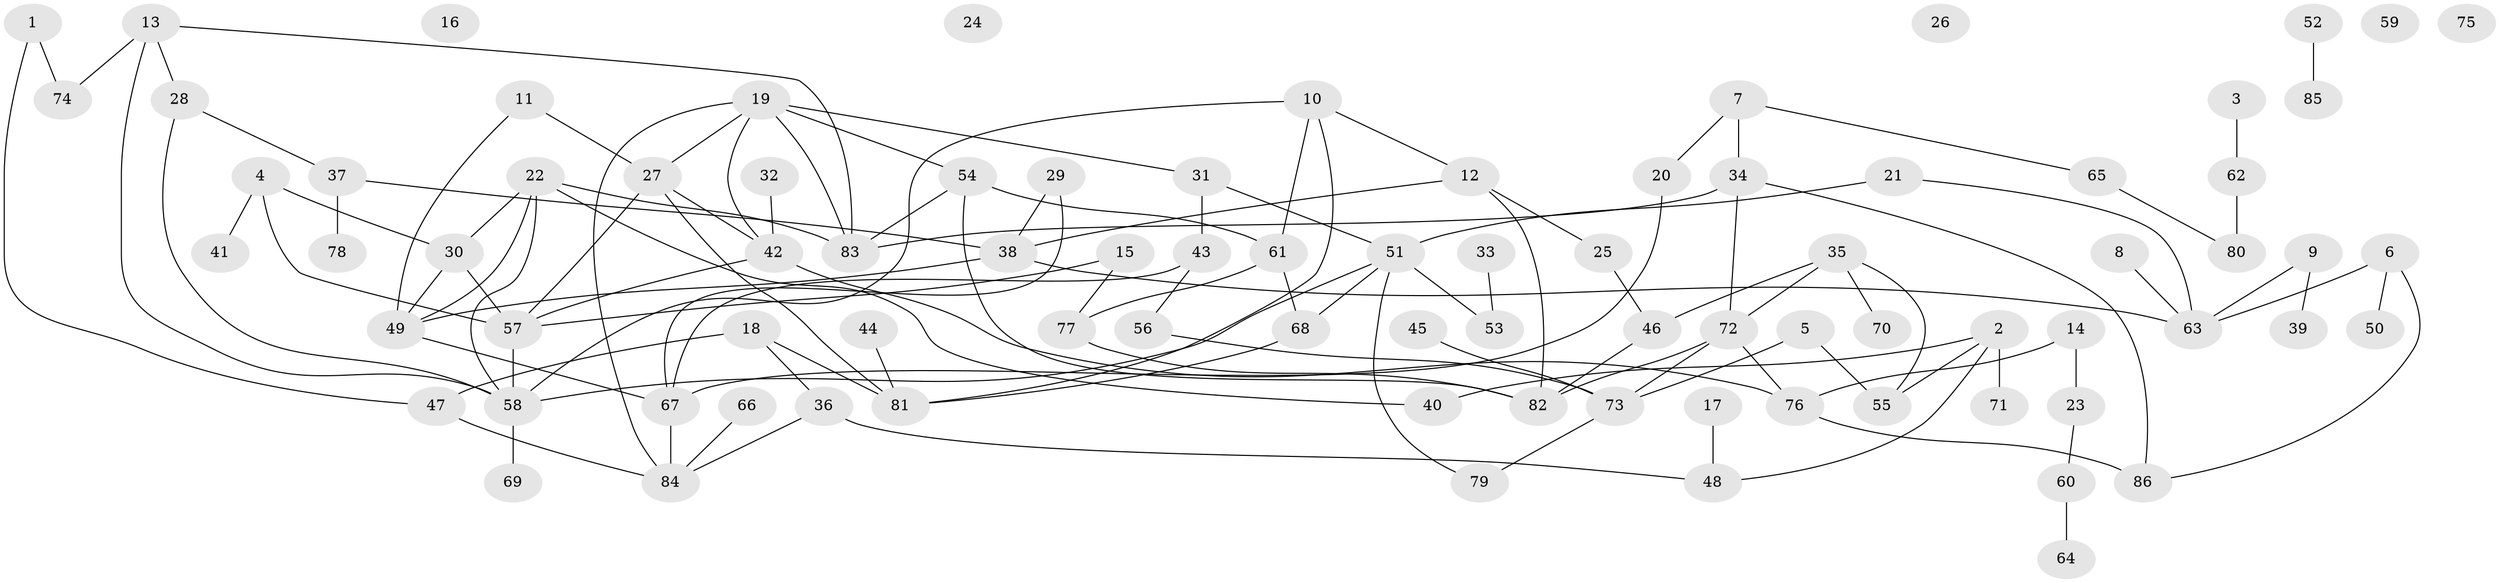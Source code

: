 // coarse degree distribution, {2: 0.2037037037037037, 3: 0.12962962962962962, 1: 0.2037037037037037, 4: 0.07407407407407407, 5: 0.12962962962962962, 7: 0.09259259259259259, 0: 0.1111111111111111, 6: 0.037037037037037035, 8: 0.018518518518518517}
// Generated by graph-tools (version 1.1) at 2025/41/03/06/25 10:41:22]
// undirected, 86 vertices, 118 edges
graph export_dot {
graph [start="1"]
  node [color=gray90,style=filled];
  1;
  2;
  3;
  4;
  5;
  6;
  7;
  8;
  9;
  10;
  11;
  12;
  13;
  14;
  15;
  16;
  17;
  18;
  19;
  20;
  21;
  22;
  23;
  24;
  25;
  26;
  27;
  28;
  29;
  30;
  31;
  32;
  33;
  34;
  35;
  36;
  37;
  38;
  39;
  40;
  41;
  42;
  43;
  44;
  45;
  46;
  47;
  48;
  49;
  50;
  51;
  52;
  53;
  54;
  55;
  56;
  57;
  58;
  59;
  60;
  61;
  62;
  63;
  64;
  65;
  66;
  67;
  68;
  69;
  70;
  71;
  72;
  73;
  74;
  75;
  76;
  77;
  78;
  79;
  80;
  81;
  82;
  83;
  84;
  85;
  86;
  1 -- 47;
  1 -- 74;
  2 -- 40;
  2 -- 48;
  2 -- 55;
  2 -- 71;
  3 -- 62;
  4 -- 30;
  4 -- 41;
  4 -- 57;
  5 -- 55;
  5 -- 73;
  6 -- 50;
  6 -- 63;
  6 -- 86;
  7 -- 20;
  7 -- 34;
  7 -- 65;
  8 -- 63;
  9 -- 39;
  9 -- 63;
  10 -- 12;
  10 -- 58;
  10 -- 61;
  10 -- 81;
  11 -- 27;
  11 -- 49;
  12 -- 25;
  12 -- 38;
  12 -- 82;
  13 -- 28;
  13 -- 58;
  13 -- 74;
  13 -- 83;
  14 -- 23;
  14 -- 76;
  15 -- 57;
  15 -- 77;
  17 -- 48;
  18 -- 36;
  18 -- 47;
  18 -- 81;
  19 -- 27;
  19 -- 31;
  19 -- 42;
  19 -- 54;
  19 -- 83;
  19 -- 84;
  20 -- 67;
  21 -- 51;
  21 -- 63;
  22 -- 30;
  22 -- 40;
  22 -- 49;
  22 -- 58;
  22 -- 83;
  23 -- 60;
  25 -- 46;
  27 -- 42;
  27 -- 57;
  27 -- 81;
  28 -- 37;
  28 -- 58;
  29 -- 38;
  29 -- 67;
  30 -- 49;
  30 -- 57;
  31 -- 43;
  31 -- 51;
  32 -- 42;
  33 -- 53;
  34 -- 72;
  34 -- 83;
  34 -- 86;
  35 -- 46;
  35 -- 55;
  35 -- 70;
  35 -- 72;
  36 -- 48;
  36 -- 84;
  37 -- 38;
  37 -- 78;
  38 -- 49;
  38 -- 63;
  42 -- 57;
  42 -- 76;
  43 -- 56;
  43 -- 67;
  44 -- 81;
  45 -- 73;
  46 -- 82;
  47 -- 84;
  49 -- 67;
  51 -- 53;
  51 -- 58;
  51 -- 68;
  51 -- 79;
  52 -- 85;
  54 -- 61;
  54 -- 82;
  54 -- 83;
  56 -- 73;
  57 -- 58;
  58 -- 69;
  60 -- 64;
  61 -- 68;
  61 -- 77;
  62 -- 80;
  65 -- 80;
  66 -- 84;
  67 -- 84;
  68 -- 81;
  72 -- 73;
  72 -- 76;
  72 -- 82;
  73 -- 79;
  76 -- 86;
  77 -- 82;
}
